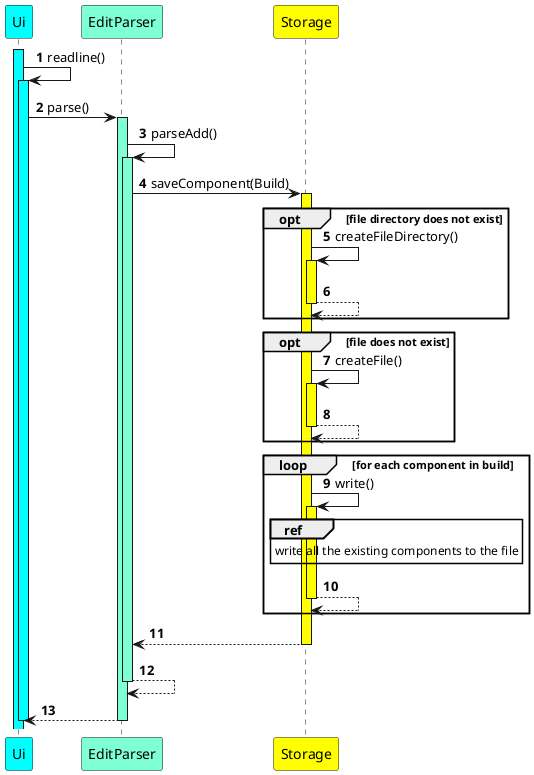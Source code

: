 @startuml
'https://plantuml.com/sequence-diagram

autonumber

Participant "Ui" as Ui #Aqua
Participant "EditParser" as EditParser #AquaMarine
Participant "Storage" as Storage #Yellow


activate Ui #Aqua
Ui -> Ui: readline()
activate Ui #Aqua
Ui -> EditParser: parse()
activate EditParser #AquaMarine
EditParser -> EditParser : parseAdd()
activate EditParser #AquaMarine
EditParser -> Storage: saveComponent(Build)
activate Storage #Yellow
opt file directory does not exist
        Storage -> Storage: createFileDirectory()
        activate Storage #Yellow
        return
end
opt file does not exist
        Storage -> Storage: createFile()
        activate Storage #Yellow
        return
end
loop for each component in build
    Storage -> Storage: write()
    activate Storage #Yellow
    ref over Storage
        write all the existing components to the file
    end
    return
end
return
return
return

deactivate Ui

@enduml